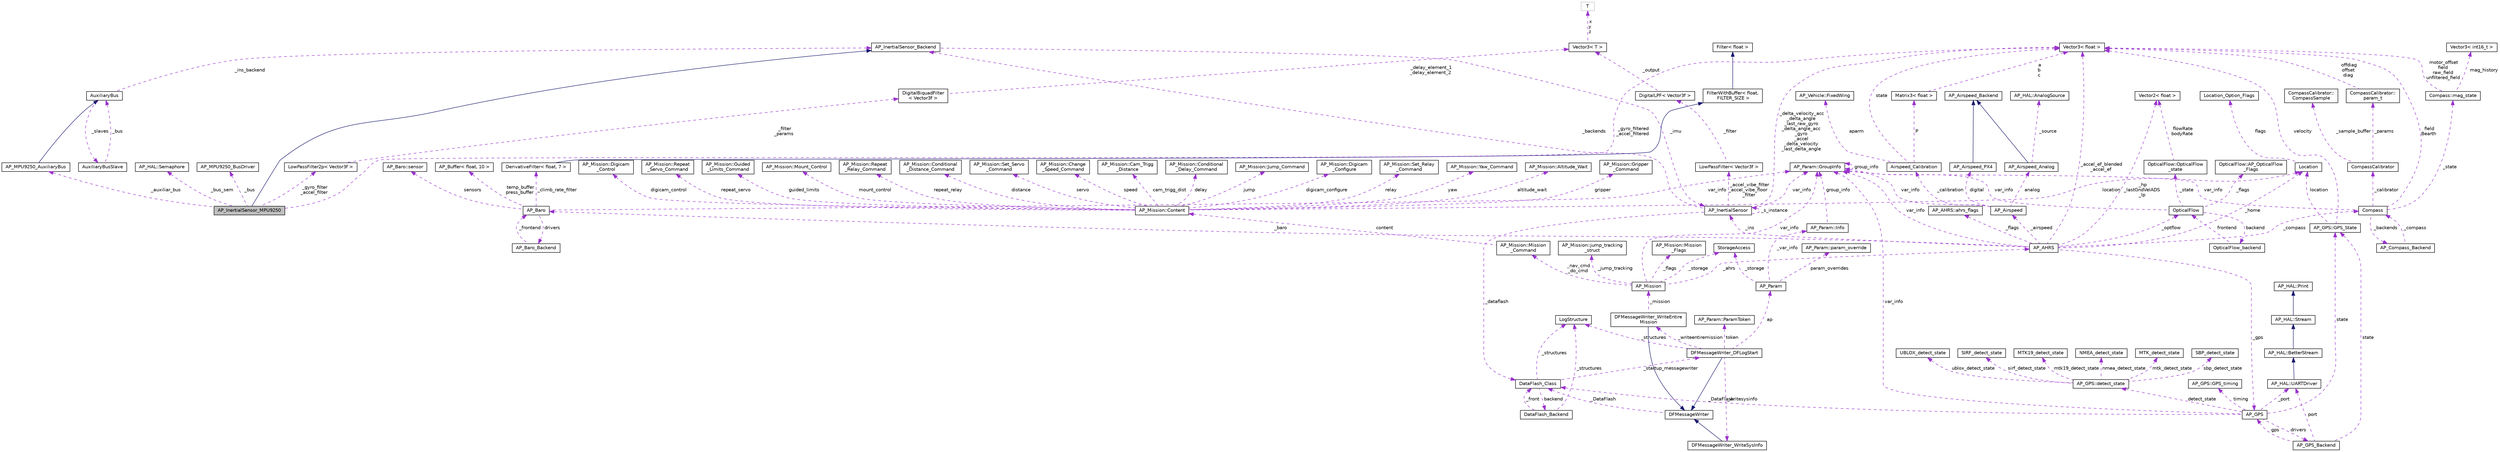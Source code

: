 digraph "AP_InertialSensor_MPU9250"
{
 // INTERACTIVE_SVG=YES
  edge [fontname="Helvetica",fontsize="10",labelfontname="Helvetica",labelfontsize="10"];
  node [fontname="Helvetica",fontsize="10",shape=record];
  Node1 [label="AP_InertialSensor_MPU9250",height=0.2,width=0.4,color="black", fillcolor="grey75", style="filled", fontcolor="black"];
  Node2 -> Node1 [dir="back",color="midnightblue",fontsize="10",style="solid",fontname="Helvetica"];
  Node2 [label="AP_InertialSensor_Backend",height=0.2,width=0.4,color="black", fillcolor="white", style="filled",URL="$classAP__InertialSensor__Backend.html"];
  Node3 -> Node2 [dir="back",color="darkorchid3",fontsize="10",style="dashed",label=" _imu" ,fontname="Helvetica"];
  Node3 [label="AP_InertialSensor",height=0.2,width=0.4,color="black", fillcolor="white", style="filled",URL="$classAP__InertialSensor.html"];
  Node4 -> Node3 [dir="back",color="darkorchid3",fontsize="10",style="dashed",label=" _accel_vibe_filter\n_accel_vibe_floor\l_filter" ,fontname="Helvetica"];
  Node4 [label="LowPassFilter\< Vector3f \>",height=0.2,width=0.4,color="black", fillcolor="white", style="filled",URL="$classLowPassFilter.html"];
  Node5 -> Node4 [dir="back",color="darkorchid3",fontsize="10",style="dashed",label=" _filter" ,fontname="Helvetica"];
  Node5 [label="DigitalLPF\< Vector3f \>",height=0.2,width=0.4,color="black", fillcolor="white", style="filled",URL="$classDigitalLPF.html"];
  Node6 -> Node5 [dir="back",color="darkorchid3",fontsize="10",style="dashed",label=" _output" ,fontname="Helvetica"];
  Node6 [label="Vector3\< T \>",height=0.2,width=0.4,color="black", fillcolor="white", style="filled",URL="$classVector3.html"];
  Node7 -> Node6 [dir="back",color="darkorchid3",fontsize="10",style="dashed",label=" x\ny\nz" ,fontname="Helvetica"];
  Node7 [label="T",height=0.2,width=0.4,color="grey75", fillcolor="white", style="filled"];
  Node2 -> Node3 [dir="back",color="darkorchid3",fontsize="10",style="dashed",label=" _backends" ,fontname="Helvetica"];
  Node8 -> Node3 [dir="back",color="darkorchid3",fontsize="10",style="dashed",label=" _dataflash" ,fontname="Helvetica"];
  Node8 [label="DataFlash_Class",height=0.2,width=0.4,color="black", fillcolor="white", style="filled",URL="$classDataFlash__Class.html"];
  Node9 -> Node8 [dir="back",color="darkorchid3",fontsize="10",style="dashed",label=" _structures" ,fontname="Helvetica"];
  Node9 [label="LogStructure",height=0.2,width=0.4,color="black", fillcolor="white", style="filled",URL="$structLogStructure.html"];
  Node10 -> Node8 [dir="back",color="darkorchid3",fontsize="10",style="dashed",label=" backend" ,fontname="Helvetica"];
  Node10 [label="DataFlash_Backend",height=0.2,width=0.4,color="black", fillcolor="white", style="filled",URL="$classDataFlash__Backend.html"];
  Node9 -> Node10 [dir="back",color="darkorchid3",fontsize="10",style="dashed",label=" _structures" ,fontname="Helvetica"];
  Node8 -> Node10 [dir="back",color="darkorchid3",fontsize="10",style="dashed",label=" _front" ,fontname="Helvetica"];
  Node11 -> Node8 [dir="back",color="darkorchid3",fontsize="10",style="dashed",label=" _startup_messagewriter" ,fontname="Helvetica"];
  Node11 [label="DFMessageWriter_DFLogStart",height=0.2,width=0.4,color="black", fillcolor="white", style="filled",URL="$classDFMessageWriter__DFLogStart.html"];
  Node12 -> Node11 [dir="back",color="midnightblue",fontsize="10",style="solid",fontname="Helvetica"];
  Node12 [label="DFMessageWriter",height=0.2,width=0.4,color="black", fillcolor="white", style="filled",URL="$classDFMessageWriter.html"];
  Node8 -> Node12 [dir="back",color="darkorchid3",fontsize="10",style="dashed",label=" _DataFlash" ,fontname="Helvetica"];
  Node13 -> Node11 [dir="back",color="darkorchid3",fontsize="10",style="dashed",label=" _writeentiremission" ,fontname="Helvetica"];
  Node13 [label="DFMessageWriter_WriteEntire\lMission",height=0.2,width=0.4,color="black", fillcolor="white", style="filled",URL="$classDFMessageWriter__WriteEntireMission.html"];
  Node12 -> Node13 [dir="back",color="midnightblue",fontsize="10",style="solid",fontname="Helvetica"];
  Node14 -> Node13 [dir="back",color="darkorchid3",fontsize="10",style="dashed",label=" _mission" ,fontname="Helvetica"];
  Node14 [label="AP_Mission",height=0.2,width=0.4,color="black", fillcolor="white", style="filled",URL="$classAP__Mission.html",tooltip="Object managing Mission. "];
  Node15 -> Node14 [dir="back",color="darkorchid3",fontsize="10",style="dashed",label=" _storage" ,fontname="Helvetica"];
  Node15 [label="StorageAccess",height=0.2,width=0.4,color="black", fillcolor="white", style="filled",URL="$classStorageAccess.html"];
  Node16 -> Node14 [dir="back",color="darkorchid3",fontsize="10",style="dashed",label=" _nav_cmd\n_do_cmd" ,fontname="Helvetica"];
  Node16 [label="AP_Mission::Mission\l_Command",height=0.2,width=0.4,color="black", fillcolor="white", style="filled",URL="$structAP__Mission_1_1Mission__Command.html"];
  Node17 -> Node16 [dir="back",color="darkorchid3",fontsize="10",style="dashed",label=" content" ,fontname="Helvetica"];
  Node17 [label="AP_Mission::Content",height=0.2,width=0.4,color="black", fillcolor="white", style="filled",URL="$unionAP__Mission_1_1Content.html"];
  Node18 -> Node17 [dir="back",color="darkorchid3",fontsize="10",style="dashed",label=" guided_limits" ,fontname="Helvetica"];
  Node18 [label="AP_Mission::Guided\l_Limits_Command",height=0.2,width=0.4,color="black", fillcolor="white", style="filled",URL="$structAP__Mission_1_1Guided__Limits__Command.html"];
  Node19 -> Node17 [dir="back",color="darkorchid3",fontsize="10",style="dashed",label=" mount_control" ,fontname="Helvetica"];
  Node19 [label="AP_Mission::Mount_Control",height=0.2,width=0.4,color="black", fillcolor="white", style="filled",URL="$structAP__Mission_1_1Mount__Control.html"];
  Node20 -> Node17 [dir="back",color="darkorchid3",fontsize="10",style="dashed",label=" repeat_relay" ,fontname="Helvetica"];
  Node20 [label="AP_Mission::Repeat\l_Relay_Command",height=0.2,width=0.4,color="black", fillcolor="white", style="filled",URL="$structAP__Mission_1_1Repeat__Relay__Command.html"];
  Node21 -> Node17 [dir="back",color="darkorchid3",fontsize="10",style="dashed",label=" distance" ,fontname="Helvetica"];
  Node21 [label="AP_Mission::Conditional\l_Distance_Command",height=0.2,width=0.4,color="black", fillcolor="white", style="filled",URL="$structAP__Mission_1_1Conditional__Distance__Command.html"];
  Node22 -> Node17 [dir="back",color="darkorchid3",fontsize="10",style="dashed",label=" servo" ,fontname="Helvetica"];
  Node22 [label="AP_Mission::Set_Servo\l_Command",height=0.2,width=0.4,color="black", fillcolor="white", style="filled",URL="$structAP__Mission_1_1Set__Servo__Command.html"];
  Node23 -> Node17 [dir="back",color="darkorchid3",fontsize="10",style="dashed",label=" speed" ,fontname="Helvetica"];
  Node23 [label="AP_Mission::Change\l_Speed_Command",height=0.2,width=0.4,color="black", fillcolor="white", style="filled",URL="$structAP__Mission_1_1Change__Speed__Command.html"];
  Node24 -> Node17 [dir="back",color="darkorchid3",fontsize="10",style="dashed",label=" cam_trigg_dist" ,fontname="Helvetica"];
  Node24 [label="AP_Mission::Cam_Trigg\l_Distance",height=0.2,width=0.4,color="black", fillcolor="white", style="filled",URL="$structAP__Mission_1_1Cam__Trigg__Distance.html"];
  Node25 -> Node17 [dir="back",color="darkorchid3",fontsize="10",style="dashed",label=" delay" ,fontname="Helvetica"];
  Node25 [label="AP_Mission::Conditional\l_Delay_Command",height=0.2,width=0.4,color="black", fillcolor="white", style="filled",URL="$structAP__Mission_1_1Conditional__Delay__Command.html"];
  Node26 -> Node17 [dir="back",color="darkorchid3",fontsize="10",style="dashed",label=" jump" ,fontname="Helvetica"];
  Node26 [label="AP_Mission::Jump_Command",height=0.2,width=0.4,color="black", fillcolor="white", style="filled",URL="$structAP__Mission_1_1Jump__Command.html"];
  Node27 -> Node17 [dir="back",color="darkorchid3",fontsize="10",style="dashed",label=" location" ,fontname="Helvetica"];
  Node27 [label="Location",height=0.2,width=0.4,color="black", fillcolor="white", style="filled",URL="$structLocation.html"];
  Node28 -> Node27 [dir="back",color="darkorchid3",fontsize="10",style="dashed",label=" flags" ,fontname="Helvetica"];
  Node28 [label="Location_Option_Flags",height=0.2,width=0.4,color="black", fillcolor="white", style="filled",URL="$structLocation__Option__Flags.html"];
  Node29 -> Node17 [dir="back",color="darkorchid3",fontsize="10",style="dashed",label=" digicam_configure" ,fontname="Helvetica"];
  Node29 [label="AP_Mission::Digicam\l_Configure",height=0.2,width=0.4,color="black", fillcolor="white", style="filled",URL="$structAP__Mission_1_1Digicam__Configure.html"];
  Node30 -> Node17 [dir="back",color="darkorchid3",fontsize="10",style="dashed",label=" relay" ,fontname="Helvetica"];
  Node30 [label="AP_Mission::Set_Relay\l_Command",height=0.2,width=0.4,color="black", fillcolor="white", style="filled",URL="$structAP__Mission_1_1Set__Relay__Command.html"];
  Node31 -> Node17 [dir="back",color="darkorchid3",fontsize="10",style="dashed",label=" yaw" ,fontname="Helvetica"];
  Node31 [label="AP_Mission::Yaw_Command",height=0.2,width=0.4,color="black", fillcolor="white", style="filled",URL="$structAP__Mission_1_1Yaw__Command.html"];
  Node32 -> Node17 [dir="back",color="darkorchid3",fontsize="10",style="dashed",label=" altitude_wait" ,fontname="Helvetica"];
  Node32 [label="AP_Mission::Altitude_Wait",height=0.2,width=0.4,color="black", fillcolor="white", style="filled",URL="$structAP__Mission_1_1Altitude__Wait.html"];
  Node33 -> Node17 [dir="back",color="darkorchid3",fontsize="10",style="dashed",label=" gripper" ,fontname="Helvetica"];
  Node33 [label="AP_Mission::Gripper\l_Command",height=0.2,width=0.4,color="black", fillcolor="white", style="filled",URL="$structAP__Mission_1_1Gripper__Command.html"];
  Node34 -> Node17 [dir="back",color="darkorchid3",fontsize="10",style="dashed",label=" digicam_control" ,fontname="Helvetica"];
  Node34 [label="AP_Mission::Digicam\l_Control",height=0.2,width=0.4,color="black", fillcolor="white", style="filled",URL="$structAP__Mission_1_1Digicam__Control.html"];
  Node35 -> Node17 [dir="back",color="darkorchid3",fontsize="10",style="dashed",label=" repeat_servo" ,fontname="Helvetica"];
  Node35 [label="AP_Mission::Repeat\l_Servo_Command",height=0.2,width=0.4,color="black", fillcolor="white", style="filled",URL="$structAP__Mission_1_1Repeat__Servo__Command.html"];
  Node36 -> Node14 [dir="back",color="darkorchid3",fontsize="10",style="dashed",label=" var_info" ,fontname="Helvetica"];
  Node36 [label="AP_Param::GroupInfo",height=0.2,width=0.4,color="black", fillcolor="white", style="filled",URL="$structAP__Param_1_1GroupInfo.html"];
  Node36 -> Node36 [dir="back",color="darkorchid3",fontsize="10",style="dashed",label=" group_info" ,fontname="Helvetica"];
  Node37 -> Node14 [dir="back",color="darkorchid3",fontsize="10",style="dashed",label=" _flags" ,fontname="Helvetica"];
  Node37 [label="AP_Mission::Mission\l_Flags",height=0.2,width=0.4,color="black", fillcolor="white", style="filled",URL="$structAP__Mission_1_1Mission__Flags.html"];
  Node38 -> Node14 [dir="back",color="darkorchid3",fontsize="10",style="dashed",label=" _ahrs" ,fontname="Helvetica"];
  Node38 [label="AP_AHRS",height=0.2,width=0.4,color="black", fillcolor="white", style="filled",URL="$classAP__AHRS.html"];
  Node39 -> Node38 [dir="back",color="darkorchid3",fontsize="10",style="dashed",label=" _flags" ,fontname="Helvetica"];
  Node39 [label="AP_AHRS::ahrs_flags",height=0.2,width=0.4,color="black", fillcolor="white", style="filled",URL="$structAP__AHRS_1_1ahrs__flags.html"];
  Node40 -> Node38 [dir="back",color="darkorchid3",fontsize="10",style="dashed",label=" _baro" ,fontname="Helvetica"];
  Node40 [label="AP_Baro",height=0.2,width=0.4,color="black", fillcolor="white", style="filled",URL="$classAP__Baro.html"];
  Node41 -> Node40 [dir="back",color="darkorchid3",fontsize="10",style="dashed",label=" sensors" ,fontname="Helvetica"];
  Node41 [label="AP_Baro::sensor",height=0.2,width=0.4,color="black", fillcolor="white", style="filled",URL="$structAP__Baro_1_1sensor.html"];
  Node42 -> Node40 [dir="back",color="darkorchid3",fontsize="10",style="dashed",label=" temp_buffer\npress_buffer" ,fontname="Helvetica"];
  Node42 [label="AP_Buffer\< float, 10 \>",height=0.2,width=0.4,color="black", fillcolor="white", style="filled",URL="$classAP__Buffer.html"];
  Node43 -> Node40 [dir="back",color="darkorchid3",fontsize="10",style="dashed",label=" _climb_rate_filter" ,fontname="Helvetica"];
  Node43 [label="DerivativeFilter\< float, 7 \>",height=0.2,width=0.4,color="black", fillcolor="white", style="filled",URL="$classDerivativeFilter.html"];
  Node44 -> Node43 [dir="back",color="midnightblue",fontsize="10",style="solid",fontname="Helvetica"];
  Node44 [label="FilterWithBuffer\< float,\l FILTER_SIZE \>",height=0.2,width=0.4,color="black", fillcolor="white", style="filled",URL="$classFilterWithBuffer.html"];
  Node45 -> Node44 [dir="back",color="midnightblue",fontsize="10",style="solid",fontname="Helvetica"];
  Node45 [label="Filter\< float \>",height=0.2,width=0.4,color="black", fillcolor="white", style="filled",URL="$classFilter.html"];
  Node36 -> Node40 [dir="back",color="darkorchid3",fontsize="10",style="dashed",label=" var_info" ,fontname="Helvetica"];
  Node46 -> Node40 [dir="back",color="darkorchid3",fontsize="10",style="dashed",label=" drivers" ,fontname="Helvetica"];
  Node46 [label="AP_Baro_Backend",height=0.2,width=0.4,color="black", fillcolor="white", style="filled",URL="$classAP__Baro__Backend.html",tooltip="-*- tab-width: 4; Mode: C++; c-basic-offset: 4; indent-tabs-mode: nil -*- "];
  Node40 -> Node46 [dir="back",color="darkorchid3",fontsize="10",style="dashed",label=" _frontend" ,fontname="Helvetica"];
  Node47 -> Node38 [dir="back",color="darkorchid3",fontsize="10",style="dashed",label=" _optflow" ,fontname="Helvetica"];
  Node47 [label="OpticalFlow",height=0.2,width=0.4,color="black", fillcolor="white", style="filled",URL="$classOpticalFlow.html"];
  Node36 -> Node47 [dir="back",color="darkorchid3",fontsize="10",style="dashed",label=" var_info" ,fontname="Helvetica"];
  Node48 -> Node47 [dir="back",color="darkorchid3",fontsize="10",style="dashed",label=" _state" ,fontname="Helvetica"];
  Node48 [label="OpticalFlow::OpticalFlow\l_state",height=0.2,width=0.4,color="black", fillcolor="white", style="filled",URL="$structOpticalFlow_1_1OpticalFlow__state.html"];
  Node49 -> Node48 [dir="back",color="darkorchid3",fontsize="10",style="dashed",label=" flowRate\nbodyRate" ,fontname="Helvetica"];
  Node49 [label="Vector2\< float \>",height=0.2,width=0.4,color="black", fillcolor="white", style="filled",URL="$structVector2.html"];
  Node50 -> Node47 [dir="back",color="darkorchid3",fontsize="10",style="dashed",label=" backend" ,fontname="Helvetica"];
  Node50 [label="OpticalFlow_backend",height=0.2,width=0.4,color="black", fillcolor="white", style="filled",URL="$classOpticalFlow__backend.html"];
  Node47 -> Node50 [dir="back",color="darkorchid3",fontsize="10",style="dashed",label=" frontend" ,fontname="Helvetica"];
  Node51 -> Node47 [dir="back",color="darkorchid3",fontsize="10",style="dashed",label=" _flags" ,fontname="Helvetica"];
  Node51 [label="OpticalFlow::AP_OpticalFlow\l_Flags",height=0.2,width=0.4,color="black", fillcolor="white", style="filled",URL="$structOpticalFlow_1_1AP__OpticalFlow__Flags.html"];
  Node36 -> Node38 [dir="back",color="darkorchid3",fontsize="10",style="dashed",label=" var_info" ,fontname="Helvetica"];
  Node52 -> Node38 [dir="back",color="darkorchid3",fontsize="10",style="dashed",label=" _accel_ef_blended\n_accel_ef" ,fontname="Helvetica"];
  Node52 [label="Vector3\< float \>",height=0.2,width=0.4,color="black", fillcolor="white", style="filled",URL="$classVector3.html"];
  Node3 -> Node38 [dir="back",color="darkorchid3",fontsize="10",style="dashed",label=" _ins" ,fontname="Helvetica"];
  Node53 -> Node38 [dir="back",color="darkorchid3",fontsize="10",style="dashed",label=" _airspeed" ,fontname="Helvetica"];
  Node53 [label="AP_Airspeed",height=0.2,width=0.4,color="black", fillcolor="white", style="filled",URL="$classAP__Airspeed.html"];
  Node54 -> Node53 [dir="back",color="darkorchid3",fontsize="10",style="dashed",label=" analog" ,fontname="Helvetica"];
  Node54 [label="AP_Airspeed_Analog",height=0.2,width=0.4,color="black", fillcolor="white", style="filled",URL="$classAP__Airspeed__Analog.html",tooltip="-*- tab-width: 4; Mode: C++; c-basic-offset: 4; indent-tabs-mode: nil -*- "];
  Node55 -> Node54 [dir="back",color="midnightblue",fontsize="10",style="solid",fontname="Helvetica"];
  Node55 [label="AP_Airspeed_Backend",height=0.2,width=0.4,color="black", fillcolor="white", style="filled",URL="$classAP__Airspeed__Backend.html",tooltip="-*- tab-width: 4; Mode: C++; c-basic-offset: 4; indent-tabs-mode: nil -*- "];
  Node56 -> Node54 [dir="back",color="darkorchid3",fontsize="10",style="dashed",label=" _source" ,fontname="Helvetica"];
  Node56 [label="AP_HAL::AnalogSource",height=0.2,width=0.4,color="black", fillcolor="white", style="filled",URL="$classAP__HAL_1_1AnalogSource.html"];
  Node36 -> Node53 [dir="back",color="darkorchid3",fontsize="10",style="dashed",label=" var_info" ,fontname="Helvetica"];
  Node57 -> Node53 [dir="back",color="darkorchid3",fontsize="10",style="dashed",label=" digital" ,fontname="Helvetica"];
  Node57 [label="AP_Airspeed_PX4",height=0.2,width=0.4,color="black", fillcolor="white", style="filled",URL="$classAP__Airspeed__PX4.html",tooltip="-*- tab-width: 4; Mode: C++; c-basic-offset: 4; indent-tabs-mode: nil -*- "];
  Node55 -> Node57 [dir="back",color="midnightblue",fontsize="10",style="solid",fontname="Helvetica"];
  Node58 -> Node53 [dir="back",color="darkorchid3",fontsize="10",style="dashed",label=" _calibration" ,fontname="Helvetica"];
  Node58 [label="Airspeed_Calibration",height=0.2,width=0.4,color="black", fillcolor="white", style="filled",URL="$classAirspeed__Calibration.html",tooltip="-*- tab-width: 4; Mode: C++; c-basic-offset: 4; indent-tabs-mode: nil -*- "];
  Node59 -> Node58 [dir="back",color="darkorchid3",fontsize="10",style="dashed",label=" P" ,fontname="Helvetica"];
  Node59 [label="Matrix3\< float \>",height=0.2,width=0.4,color="black", fillcolor="white", style="filled",URL="$classMatrix3.html"];
  Node52 -> Node59 [dir="back",color="darkorchid3",fontsize="10",style="dashed",label=" a\nb\nc" ,fontname="Helvetica"];
  Node52 -> Node58 [dir="back",color="darkorchid3",fontsize="10",style="dashed",label=" state" ,fontname="Helvetica"];
  Node60 -> Node58 [dir="back",color="darkorchid3",fontsize="10",style="dashed",label=" aparm" ,fontname="Helvetica"];
  Node60 [label="AP_Vehicle::FixedWing",height=0.2,width=0.4,color="black", fillcolor="white", style="filled",URL="$structAP__Vehicle_1_1FixedWing.html"];
  Node49 -> Node38 [dir="back",color="darkorchid3",fontsize="10",style="dashed",label=" _hp\n_lastGndVelADS\n_lp" ,fontname="Helvetica"];
  Node61 -> Node38 [dir="back",color="darkorchid3",fontsize="10",style="dashed",label=" _gps" ,fontname="Helvetica"];
  Node61 [label="AP_GPS",height=0.2,width=0.4,color="black", fillcolor="white", style="filled",URL="$classAP__GPS.html"];
  Node62 -> Node61 [dir="back",color="darkorchid3",fontsize="10",style="dashed",label=" detect_state" ,fontname="Helvetica"];
  Node62 [label="AP_GPS::detect_state",height=0.2,width=0.4,color="black", fillcolor="white", style="filled",URL="$structAP__GPS_1_1detect__state.html"];
  Node63 -> Node62 [dir="back",color="darkorchid3",fontsize="10",style="dashed",label=" sbp_detect_state" ,fontname="Helvetica"];
  Node63 [label="SBP_detect_state",height=0.2,width=0.4,color="black", fillcolor="white", style="filled",URL="$structSBP__detect__state.html"];
  Node64 -> Node62 [dir="back",color="darkorchid3",fontsize="10",style="dashed",label=" ublox_detect_state" ,fontname="Helvetica"];
  Node64 [label="UBLOX_detect_state",height=0.2,width=0.4,color="black", fillcolor="white", style="filled",URL="$structUBLOX__detect__state.html"];
  Node65 -> Node62 [dir="back",color="darkorchid3",fontsize="10",style="dashed",label=" sirf_detect_state" ,fontname="Helvetica"];
  Node65 [label="SIRF_detect_state",height=0.2,width=0.4,color="black", fillcolor="white", style="filled",URL="$structSIRF__detect__state.html"];
  Node66 -> Node62 [dir="back",color="darkorchid3",fontsize="10",style="dashed",label=" mtk19_detect_state" ,fontname="Helvetica"];
  Node66 [label="MTK19_detect_state",height=0.2,width=0.4,color="black", fillcolor="white", style="filled",URL="$structMTK19__detect__state.html"];
  Node67 -> Node62 [dir="back",color="darkorchid3",fontsize="10",style="dashed",label=" nmea_detect_state" ,fontname="Helvetica"];
  Node67 [label="NMEA_detect_state",height=0.2,width=0.4,color="black", fillcolor="white", style="filled",URL="$structNMEA__detect__state.html"];
  Node68 -> Node62 [dir="back",color="darkorchid3",fontsize="10",style="dashed",label=" mtk_detect_state" ,fontname="Helvetica"];
  Node68 [label="MTK_detect_state",height=0.2,width=0.4,color="black", fillcolor="white", style="filled",URL="$structMTK__detect__state.html"];
  Node69 -> Node61 [dir="back",color="darkorchid3",fontsize="10",style="dashed",label=" timing" ,fontname="Helvetica"];
  Node69 [label="AP_GPS::GPS_timing",height=0.2,width=0.4,color="black", fillcolor="white", style="filled",URL="$structAP__GPS_1_1GPS__timing.html"];
  Node70 -> Node61 [dir="back",color="darkorchid3",fontsize="10",style="dashed",label=" drivers" ,fontname="Helvetica"];
  Node70 [label="AP_GPS_Backend",height=0.2,width=0.4,color="black", fillcolor="white", style="filled",URL="$classAP__GPS__Backend.html"];
  Node71 -> Node70 [dir="back",color="darkorchid3",fontsize="10",style="dashed",label=" port" ,fontname="Helvetica"];
  Node71 [label="AP_HAL::UARTDriver",height=0.2,width=0.4,color="black", fillcolor="white", style="filled",URL="$classAP__HAL_1_1UARTDriver.html"];
  Node72 -> Node71 [dir="back",color="midnightblue",fontsize="10",style="solid",fontname="Helvetica"];
  Node72 [label="AP_HAL::BetterStream",height=0.2,width=0.4,color="black", fillcolor="white", style="filled",URL="$classAP__HAL_1_1BetterStream.html"];
  Node73 -> Node72 [dir="back",color="midnightblue",fontsize="10",style="solid",fontname="Helvetica"];
  Node73 [label="AP_HAL::Stream",height=0.2,width=0.4,color="black", fillcolor="white", style="filled",URL="$classAP__HAL_1_1Stream.html"];
  Node74 -> Node73 [dir="back",color="midnightblue",fontsize="10",style="solid",fontname="Helvetica"];
  Node74 [label="AP_HAL::Print",height=0.2,width=0.4,color="black", fillcolor="white", style="filled",URL="$classAP__HAL_1_1Print.html"];
  Node61 -> Node70 [dir="back",color="darkorchid3",fontsize="10",style="dashed",label=" gps" ,fontname="Helvetica"];
  Node75 -> Node70 [dir="back",color="darkorchid3",fontsize="10",style="dashed",label=" state" ,fontname="Helvetica"];
  Node75 [label="AP_GPS::GPS_State",height=0.2,width=0.4,color="black", fillcolor="white", style="filled",URL="$structAP__GPS_1_1GPS__State.html"];
  Node52 -> Node75 [dir="back",color="darkorchid3",fontsize="10",style="dashed",label=" velocity" ,fontname="Helvetica"];
  Node27 -> Node75 [dir="back",color="darkorchid3",fontsize="10",style="dashed",label=" location" ,fontname="Helvetica"];
  Node8 -> Node61 [dir="back",color="darkorchid3",fontsize="10",style="dashed",label=" _DataFlash" ,fontname="Helvetica"];
  Node71 -> Node61 [dir="back",color="darkorchid3",fontsize="10",style="dashed",label=" _port" ,fontname="Helvetica"];
  Node36 -> Node61 [dir="back",color="darkorchid3",fontsize="10",style="dashed",label=" var_info" ,fontname="Helvetica"];
  Node75 -> Node61 [dir="back",color="darkorchid3",fontsize="10",style="dashed",label=" state" ,fontname="Helvetica"];
  Node27 -> Node38 [dir="back",color="darkorchid3",fontsize="10",style="dashed",label=" _home" ,fontname="Helvetica"];
  Node76 -> Node38 [dir="back",color="darkorchid3",fontsize="10",style="dashed",label=" _compass" ,fontname="Helvetica"];
  Node76 [label="Compass",height=0.2,width=0.4,color="black", fillcolor="white", style="filled",URL="$classCompass.html"];
  Node36 -> Node76 [dir="back",color="darkorchid3",fontsize="10",style="dashed",label=" var_info" ,fontname="Helvetica"];
  Node52 -> Node76 [dir="back",color="darkorchid3",fontsize="10",style="dashed",label=" field\nBearth" ,fontname="Helvetica"];
  Node77 -> Node76 [dir="back",color="darkorchid3",fontsize="10",style="dashed",label=" _calibrator" ,fontname="Helvetica"];
  Node77 [label="CompassCalibrator",height=0.2,width=0.4,color="black", fillcolor="white", style="filled",URL="$classCompassCalibrator.html"];
  Node78 -> Node77 [dir="back",color="darkorchid3",fontsize="10",style="dashed",label=" _params" ,fontname="Helvetica"];
  Node78 [label="CompassCalibrator::\lparam_t",height=0.2,width=0.4,color="black", fillcolor="white", style="filled",URL="$classCompassCalibrator_1_1param__t.html"];
  Node52 -> Node78 [dir="back",color="darkorchid3",fontsize="10",style="dashed",label=" offdiag\noffset\ndiag" ,fontname="Helvetica"];
  Node79 -> Node77 [dir="back",color="darkorchid3",fontsize="10",style="dashed",label=" _sample_buffer" ,fontname="Helvetica"];
  Node79 [label="CompassCalibrator::\lCompassSample",height=0.2,width=0.4,color="black", fillcolor="white", style="filled",URL="$classCompassCalibrator_1_1CompassSample.html"];
  Node80 -> Node76 [dir="back",color="darkorchid3",fontsize="10",style="dashed",label=" _backends" ,fontname="Helvetica"];
  Node80 [label="AP_Compass_Backend",height=0.2,width=0.4,color="black", fillcolor="white", style="filled",URL="$classAP__Compass__Backend.html"];
  Node76 -> Node80 [dir="back",color="darkorchid3",fontsize="10",style="dashed",label=" _compass" ,fontname="Helvetica"];
  Node81 -> Node76 [dir="back",color="darkorchid3",fontsize="10",style="dashed",label=" _state" ,fontname="Helvetica"];
  Node81 [label="Compass::mag_state",height=0.2,width=0.4,color="black", fillcolor="white", style="filled",URL="$structCompass_1_1mag__state.html"];
  Node52 -> Node81 [dir="back",color="darkorchid3",fontsize="10",style="dashed",label=" motor_offset\nfield\nraw_field\nunfiltered_field" ,fontname="Helvetica"];
  Node82 -> Node81 [dir="back",color="darkorchid3",fontsize="10",style="dashed",label=" mag_history" ,fontname="Helvetica"];
  Node82 [label="Vector3\< int16_t \>",height=0.2,width=0.4,color="black", fillcolor="white", style="filled",URL="$classVector3.html"];
  Node83 -> Node14 [dir="back",color="darkorchid3",fontsize="10",style="dashed",label=" _jump_tracking" ,fontname="Helvetica"];
  Node83 [label="AP_Mission::jump_tracking\l_struct",height=0.2,width=0.4,color="black", fillcolor="white", style="filled",URL="$structAP__Mission_1_1jump__tracking__struct.html"];
  Node84 -> Node11 [dir="back",color="darkorchid3",fontsize="10",style="dashed",label=" _writesysinfo" ,fontname="Helvetica"];
  Node84 [label="DFMessageWriter_WriteSysInfo",height=0.2,width=0.4,color="black", fillcolor="white", style="filled",URL="$classDFMessageWriter__WriteSysInfo.html"];
  Node12 -> Node84 [dir="back",color="midnightblue",fontsize="10",style="solid",fontname="Helvetica"];
  Node85 -> Node11 [dir="back",color="darkorchid3",fontsize="10",style="dashed",label=" token" ,fontname="Helvetica"];
  Node85 [label="AP_Param::ParamToken",height=0.2,width=0.4,color="black", fillcolor="white", style="filled",URL="$structAP__Param_1_1ParamToken.html"];
  Node9 -> Node11 [dir="back",color="darkorchid3",fontsize="10",style="dashed",label=" _structures" ,fontname="Helvetica"];
  Node86 -> Node11 [dir="back",color="darkorchid3",fontsize="10",style="dashed",label=" ap" ,fontname="Helvetica"];
  Node86 [label="AP_Param",height=0.2,width=0.4,color="black", fillcolor="white", style="filled",URL="$classAP__Param.html"];
  Node15 -> Node86 [dir="back",color="darkorchid3",fontsize="10",style="dashed",label=" _storage" ,fontname="Helvetica"];
  Node87 -> Node86 [dir="back",color="darkorchid3",fontsize="10",style="dashed",label=" _var_info" ,fontname="Helvetica"];
  Node87 [label="AP_Param::Info",height=0.2,width=0.4,color="black", fillcolor="white", style="filled",URL="$structAP__Param_1_1Info.html"];
  Node36 -> Node87 [dir="back",color="darkorchid3",fontsize="10",style="dashed",label=" group_info" ,fontname="Helvetica"];
  Node88 -> Node86 [dir="back",color="darkorchid3",fontsize="10",style="dashed",label=" param_overrides" ,fontname="Helvetica"];
  Node88 [label="AP_Param::param_override",height=0.2,width=0.4,color="black", fillcolor="white", style="filled",URL="$structAP__Param_1_1param__override.html"];
  Node36 -> Node3 [dir="back",color="darkorchid3",fontsize="10",style="dashed",label=" var_info" ,fontname="Helvetica"];
  Node3 -> Node3 [dir="back",color="darkorchid3",fontsize="10",style="dashed",label=" _s_instance" ,fontname="Helvetica"];
  Node52 -> Node3 [dir="back",color="darkorchid3",fontsize="10",style="dashed",label=" _delta_velocity_acc\n_delta_angle\n_last_raw_gyro\n_delta_angle_acc\n_gyro\n_accel\n_delta_velocity\n_last_delta_angle" ,fontname="Helvetica"];
  Node89 -> Node1 [dir="back",color="darkorchid3",fontsize="10",style="dashed",label=" _gyro_filter\n_accel_filter" ,fontname="Helvetica"];
  Node89 [label="LowPassFilter2p\< Vector3f \>",height=0.2,width=0.4,color="black", fillcolor="white", style="filled",URL="$classLowPassFilter2p.html"];
  Node90 -> Node89 [dir="back",color="darkorchid3",fontsize="10",style="dashed",label=" _filter\n_params" ,fontname="Helvetica"];
  Node90 [label="DigitalBiquadFilter\l\< Vector3f \>",height=0.2,width=0.4,color="black", fillcolor="white", style="filled",URL="$classDigitalBiquadFilter.html"];
  Node6 -> Node90 [dir="back",color="darkorchid3",fontsize="10",style="dashed",label=" _delay_element_1\n_delay_element_2" ,fontname="Helvetica"];
  Node91 -> Node1 [dir="back",color="darkorchid3",fontsize="10",style="dashed",label=" _auxiliar_bus" ,fontname="Helvetica"];
  Node91 [label="AP_MPU9250_AuxiliaryBus",height=0.2,width=0.4,color="black", fillcolor="white", style="filled",URL="$classAP__MPU9250__AuxiliaryBus.html"];
  Node92 -> Node91 [dir="back",color="midnightblue",fontsize="10",style="solid",fontname="Helvetica"];
  Node92 [label="AuxiliaryBus",height=0.2,width=0.4,color="black", fillcolor="white", style="filled",URL="$classAuxiliaryBus.html"];
  Node2 -> Node92 [dir="back",color="darkorchid3",fontsize="10",style="dashed",label=" _ins_backend" ,fontname="Helvetica"];
  Node93 -> Node92 [dir="back",color="darkorchid3",fontsize="10",style="dashed",label=" _slaves" ,fontname="Helvetica"];
  Node93 [label="AuxiliaryBusSlave",height=0.2,width=0.4,color="black", fillcolor="white", style="filled",URL="$classAuxiliaryBusSlave.html"];
  Node92 -> Node93 [dir="back",color="darkorchid3",fontsize="10",style="dashed",label=" _bus" ,fontname="Helvetica"];
  Node52 -> Node1 [dir="back",color="darkorchid3",fontsize="10",style="dashed",label=" _gyro_filtered\n_accel_filtered" ,fontname="Helvetica"];
  Node94 -> Node1 [dir="back",color="darkorchid3",fontsize="10",style="dashed",label=" _bus_sem" ,fontname="Helvetica"];
  Node94 [label="AP_HAL::Semaphore",height=0.2,width=0.4,color="black", fillcolor="white", style="filled",URL="$classAP__HAL_1_1Semaphore.html"];
  Node95 -> Node1 [dir="back",color="darkorchid3",fontsize="10",style="dashed",label=" _bus" ,fontname="Helvetica"];
  Node95 [label="AP_MPU9250_BusDriver",height=0.2,width=0.4,color="black", fillcolor="white", style="filled",URL="$classAP__MPU9250__BusDriver.html"];
}
